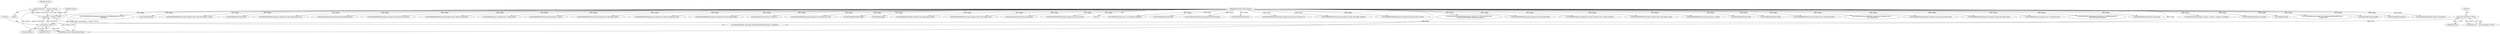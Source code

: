 digraph "0_ImageMagick_424d40ebfcde48bb872eba75179d3d73704fdf1f_0@API" {
"1000144" [label="(Call,assert(image != (Image *) NULL))"];
"1000145" [label="(Call,image != (Image *) NULL)"];
"1000112" [label="(MethodParameterIn,Image *image)"];
"1000147" [label="(Call,(Image *) NULL)"];
"1000135" [label="(Call,(const ImageInfo *) NULL)"];
"1001192" [label="(Call,WriteBlob(image,(size_t) (q-runlength),runlength))"];
"1001028" [label="(Call,WriteBlobByte(image,0x6f))"];
"1000189" [label="(Call,TransformImageColorspace(image,sRGBColorspace))"];
"1001081" [label="(Call,WriteBlobByte(image,1))"];
"1001115" [label="(Call,WriteBlobMSBLong(image,(unsigned int) pdb_image.reserved_1))"];
"1000145" [label="(Call,image != (Image *) NULL)"];
"1000405" [label="(Call,WriteBlobMSBLong(image,(unsigned int) pdb_info.modify_number))"];
"1000461" [label="(Call,WriteBlobMSBLong(image,(unsigned int) pdb_info.next_record))"];
"1000775" [label="(Call,ExportQuantumPixels(image,(const CacheView *) NULL,quantum_info,\n      GrayQuantum,scanline,&image->exception))"];
"1001124" [label="(Call,WriteBlobMSBLong(image,(unsigned int) pdb_image.note))"];
"1000347" [label="(Call,WriteBlob(image,sizeof(pdb_info.name),(unsigned char *) pdb_info.name))"];
"1001142" [label="(Call,WriteBlobMSBShort(image,(unsigned short) pdb_image.y_last))"];
"1001167" [label="(Call,WriteBlobMSBShort(image,pdb_image.y_anchor))"];
"1001071" [label="(Call,WriteBlobByte(image,0x6f))"];
"1000144" [label="(Call,assert(image != (Image *) NULL))"];
"1001066" [label="(Call,WriteBlobByte(image,0x40))"];
"1000369" [label="(Call,WriteBlobMSBShort(image,(unsigned short) pdb_info.version))"];
"1001086" [label="(Call,WriteBlob(image,sizeof(pdb_image.name),(unsigned char *)\n    pdb_image.name))"];
"1000133" [label="(Call,image_info != (const ImageInfo *) NULL)"];
"1000113" [label="(Block,)"];
"1000396" [label="(Call,WriteBlobMSBLong(image,(unsigned int) pdb_info.archive_time))"];
"1000135" [label="(Call,(const ImageInfo *) NULL)"];
"1000387" [label="(Call,WriteBlobMSBLong(image,(unsigned int) pdb_info.modify_time))"];
"1000173" [label="(Call,OpenBlob(image_info,image,WriteBinaryBlobMode,&image->exception))"];
"1000432" [label="(Call,WriteBlob(image,4,(unsigned char *) pdb_info.type))"];
"1001009" [label="(Call,WriteBlobMSBLong(image,(unsigned int) (TellBlob(image)+8*\n    pdb_info.number_records)))"];
"1001108" [label="(Call,WriteBlobByte(image,pdb_image.type))"];
"1000147" [label="(Call,(Image *) NULL)"];
"1000754" [label="(Call,GetVirtualPixels(image,0,y,image->columns,1,&image->exception))"];
"1001214" [label="(Call,WriteBlobString(image,comment))"];
"1001055" [label="(Call,TellBlob(image))"];
"1000970" [label="(Call,SetImageProgress(image,SaveImageTag,(MagickOffsetType) y,\n      image->rows))"];
"1000137" [label="(Identifier,NULL)"];
"1001033" [label="(Call,WriteBlobByte(image,0x80))"];
"1000112" [label="(MethodParameterIn,Image *image)"];
"1001038" [label="(Call,WriteBlobByte(image,0))"];
"1000200" [label="(Call,GetImageType(image,&image->exception ))"];
"1001050" [label="(Call,WriteBlobMSBLong(image,(unsigned int) (TellBlob(image)+8+58+q-\n        runlength)))"];
"1001219" [label="(Call,CloseBlob(image))"];
"1000470" [label="(Call,WriteBlobMSBShort(image,(unsigned short) pdb_info.number_records))"];
"1001223" [label="(MethodReturn,static MagickBooleanType)"];
"1001023" [label="(Call,WriteBlobByte(image,0x40))"];
"1000149" [label="(Identifier,NULL)"];
"1001151" [label="(Call,WriteBlobMSBLong(image,(unsigned int) pdb_image.reserved_2))"];
"1000698" [label="(Call,TransformImageColorspace(image,sRGBColorspace))"];
"1000273" [label="(Call,time(NULL))"];
"1000378" [label="(Call,WriteBlobMSBLong(image,(unsigned int) pdb_info.create_time))"];
"1000360" [label="(Call,WriteBlobMSBShort(image,(unsigned short) pdb_info.attributes))"];
"1000442" [label="(Call,WriteBlob(image,4,(unsigned char *) pdb_info.id))"];
"1001160" [label="(Call,WriteBlobMSBShort(image,pdb_image.x_anchor))"];
"1001174" [label="(Call,WriteBlobMSBShort(image,(unsigned short) pdb_image.width))"];
"1000414" [label="(Call,WriteBlobMSBLong(image,(unsigned int) pdb_info.application_info))"];
"1001183" [label="(Call,WriteBlobMSBShort(image,(unsigned short) pdb_image.height))"];
"1000330" [label="(Call,GetImageProperty(image,\"comment\"))"];
"1000423" [label="(Call,WriteBlobMSBLong(image,(unsigned int) pdb_info.sort_info))"];
"1001076" [label="(Call,WriteBlobByte(image,0x80))"];
"1001014" [label="(Call,TellBlob(image))"];
"1001099" [label="(Call,WriteBlobByte(image,(unsigned char) pdb_image.version))"];
"1000146" [label="(Identifier,image)"];
"1001133" [label="(Call,WriteBlobMSBShort(image,(unsigned short) pdb_image.x_last))"];
"1000153" [label="(Identifier,image)"];
"1000703" [label="(Call,AcquireQuantumInfo(image_info,image))"];
"1000452" [label="(Call,WriteBlobMSBLong(image,(unsigned int) pdb_info.seed))"];
"1000144" -> "1000113"  [label="AST: "];
"1000144" -> "1000145"  [label="CFG: "];
"1000145" -> "1000144"  [label="AST: "];
"1000153" -> "1000144"  [label="CFG: "];
"1000144" -> "1001223"  [label="DDG: assert(image != (Image *) NULL)"];
"1000144" -> "1001223"  [label="DDG: image != (Image *) NULL"];
"1000145" -> "1000144"  [label="DDG: image"];
"1000145" -> "1000144"  [label="DDG: (Image *) NULL"];
"1000145" -> "1000147"  [label="CFG: "];
"1000146" -> "1000145"  [label="AST: "];
"1000147" -> "1000145"  [label="AST: "];
"1000145" -> "1001223"  [label="DDG: (Image *) NULL"];
"1000112" -> "1000145"  [label="DDG: image"];
"1000147" -> "1000145"  [label="DDG: NULL"];
"1000145" -> "1000173"  [label="DDG: image"];
"1000112" -> "1000110"  [label="AST: "];
"1000112" -> "1001223"  [label="DDG: image"];
"1000112" -> "1000173"  [label="DDG: image"];
"1000112" -> "1000189"  [label="DDG: image"];
"1000112" -> "1000200"  [label="DDG: image"];
"1000112" -> "1000330"  [label="DDG: image"];
"1000112" -> "1000347"  [label="DDG: image"];
"1000112" -> "1000360"  [label="DDG: image"];
"1000112" -> "1000369"  [label="DDG: image"];
"1000112" -> "1000378"  [label="DDG: image"];
"1000112" -> "1000387"  [label="DDG: image"];
"1000112" -> "1000396"  [label="DDG: image"];
"1000112" -> "1000405"  [label="DDG: image"];
"1000112" -> "1000414"  [label="DDG: image"];
"1000112" -> "1000423"  [label="DDG: image"];
"1000112" -> "1000432"  [label="DDG: image"];
"1000112" -> "1000442"  [label="DDG: image"];
"1000112" -> "1000452"  [label="DDG: image"];
"1000112" -> "1000461"  [label="DDG: image"];
"1000112" -> "1000470"  [label="DDG: image"];
"1000112" -> "1000698"  [label="DDG: image"];
"1000112" -> "1000703"  [label="DDG: image"];
"1000112" -> "1000754"  [label="DDG: image"];
"1000112" -> "1000775"  [label="DDG: image"];
"1000112" -> "1000970"  [label="DDG: image"];
"1000112" -> "1001009"  [label="DDG: image"];
"1000112" -> "1001014"  [label="DDG: image"];
"1000112" -> "1001023"  [label="DDG: image"];
"1000112" -> "1001028"  [label="DDG: image"];
"1000112" -> "1001033"  [label="DDG: image"];
"1000112" -> "1001038"  [label="DDG: image"];
"1000112" -> "1001050"  [label="DDG: image"];
"1000112" -> "1001055"  [label="DDG: image"];
"1000112" -> "1001066"  [label="DDG: image"];
"1000112" -> "1001071"  [label="DDG: image"];
"1000112" -> "1001076"  [label="DDG: image"];
"1000112" -> "1001081"  [label="DDG: image"];
"1000112" -> "1001086"  [label="DDG: image"];
"1000112" -> "1001099"  [label="DDG: image"];
"1000112" -> "1001108"  [label="DDG: image"];
"1000112" -> "1001115"  [label="DDG: image"];
"1000112" -> "1001124"  [label="DDG: image"];
"1000112" -> "1001133"  [label="DDG: image"];
"1000112" -> "1001142"  [label="DDG: image"];
"1000112" -> "1001151"  [label="DDG: image"];
"1000112" -> "1001160"  [label="DDG: image"];
"1000112" -> "1001167"  [label="DDG: image"];
"1000112" -> "1001174"  [label="DDG: image"];
"1000112" -> "1001183"  [label="DDG: image"];
"1000112" -> "1001192"  [label="DDG: image"];
"1000112" -> "1001214"  [label="DDG: image"];
"1000112" -> "1001219"  [label="DDG: image"];
"1000147" -> "1000149"  [label="CFG: "];
"1000148" -> "1000147"  [label="AST: "];
"1000149" -> "1000147"  [label="AST: "];
"1000147" -> "1001223"  [label="DDG: NULL"];
"1000135" -> "1000147"  [label="DDG: NULL"];
"1000147" -> "1000273"  [label="DDG: NULL"];
"1000135" -> "1000133"  [label="AST: "];
"1000135" -> "1000137"  [label="CFG: "];
"1000136" -> "1000135"  [label="AST: "];
"1000137" -> "1000135"  [label="AST: "];
"1000133" -> "1000135"  [label="CFG: "];
"1000135" -> "1000133"  [label="DDG: NULL"];
}
